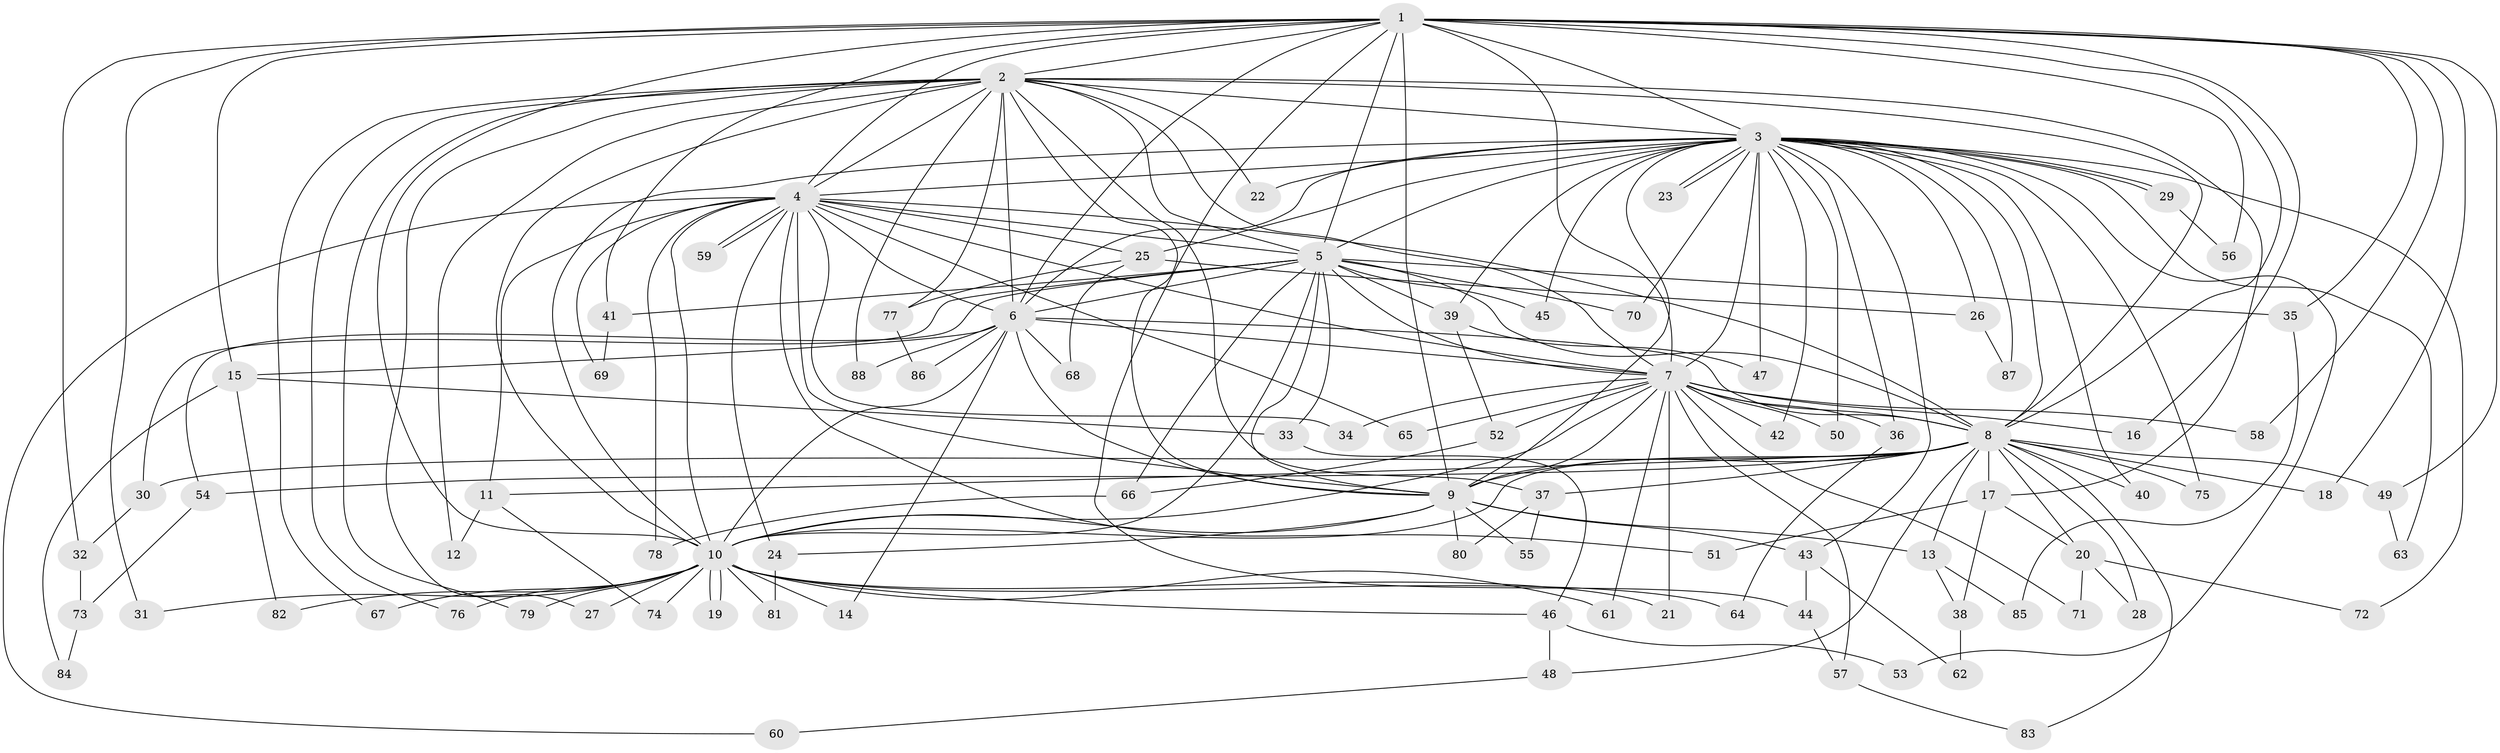 // coarse degree distribution, {18: 0.06451612903225806, 26: 0.016129032258064516, 14: 0.016129032258064516, 4: 0.0967741935483871, 16: 0.016129032258064516, 21: 0.016129032258064516, 2: 0.3548387096774194, 1: 0.04838709677419355, 3: 0.2903225806451613, 22: 0.016129032258064516, 5: 0.04838709677419355, 13: 0.016129032258064516}
// Generated by graph-tools (version 1.1) at 2025/36/03/04/25 23:36:36]
// undirected, 88 vertices, 201 edges
graph export_dot {
  node [color=gray90,style=filled];
  1;
  2;
  3;
  4;
  5;
  6;
  7;
  8;
  9;
  10;
  11;
  12;
  13;
  14;
  15;
  16;
  17;
  18;
  19;
  20;
  21;
  22;
  23;
  24;
  25;
  26;
  27;
  28;
  29;
  30;
  31;
  32;
  33;
  34;
  35;
  36;
  37;
  38;
  39;
  40;
  41;
  42;
  43;
  44;
  45;
  46;
  47;
  48;
  49;
  50;
  51;
  52;
  53;
  54;
  55;
  56;
  57;
  58;
  59;
  60;
  61;
  62;
  63;
  64;
  65;
  66;
  67;
  68;
  69;
  70;
  71;
  72;
  73;
  74;
  75;
  76;
  77;
  78;
  79;
  80;
  81;
  82;
  83;
  84;
  85;
  86;
  87;
  88;
  1 -- 2;
  1 -- 3;
  1 -- 4;
  1 -- 5;
  1 -- 6;
  1 -- 7;
  1 -- 8;
  1 -- 9;
  1 -- 10;
  1 -- 15;
  1 -- 16;
  1 -- 18;
  1 -- 31;
  1 -- 32;
  1 -- 35;
  1 -- 41;
  1 -- 44;
  1 -- 49;
  1 -- 56;
  1 -- 58;
  2 -- 3;
  2 -- 4;
  2 -- 5;
  2 -- 6;
  2 -- 7;
  2 -- 8;
  2 -- 9;
  2 -- 10;
  2 -- 12;
  2 -- 17;
  2 -- 22;
  2 -- 27;
  2 -- 37;
  2 -- 67;
  2 -- 76;
  2 -- 77;
  2 -- 79;
  2 -- 88;
  3 -- 4;
  3 -- 5;
  3 -- 6;
  3 -- 7;
  3 -- 8;
  3 -- 9;
  3 -- 10;
  3 -- 22;
  3 -- 23;
  3 -- 23;
  3 -- 25;
  3 -- 26;
  3 -- 29;
  3 -- 29;
  3 -- 36;
  3 -- 39;
  3 -- 40;
  3 -- 42;
  3 -- 43;
  3 -- 45;
  3 -- 47;
  3 -- 50;
  3 -- 53;
  3 -- 63;
  3 -- 70;
  3 -- 72;
  3 -- 75;
  3 -- 87;
  4 -- 5;
  4 -- 6;
  4 -- 7;
  4 -- 8;
  4 -- 9;
  4 -- 10;
  4 -- 11;
  4 -- 24;
  4 -- 25;
  4 -- 34;
  4 -- 51;
  4 -- 59;
  4 -- 59;
  4 -- 60;
  4 -- 65;
  4 -- 69;
  4 -- 78;
  5 -- 6;
  5 -- 7;
  5 -- 8;
  5 -- 9;
  5 -- 10;
  5 -- 30;
  5 -- 33;
  5 -- 35;
  5 -- 39;
  5 -- 41;
  5 -- 45;
  5 -- 54;
  5 -- 66;
  5 -- 70;
  6 -- 7;
  6 -- 8;
  6 -- 9;
  6 -- 10;
  6 -- 14;
  6 -- 15;
  6 -- 68;
  6 -- 86;
  6 -- 88;
  7 -- 8;
  7 -- 9;
  7 -- 10;
  7 -- 16;
  7 -- 21;
  7 -- 34;
  7 -- 36;
  7 -- 42;
  7 -- 50;
  7 -- 52;
  7 -- 57;
  7 -- 58;
  7 -- 61;
  7 -- 65;
  7 -- 71;
  8 -- 9;
  8 -- 10;
  8 -- 11;
  8 -- 13;
  8 -- 17;
  8 -- 18;
  8 -- 20;
  8 -- 28;
  8 -- 30;
  8 -- 37;
  8 -- 40;
  8 -- 48;
  8 -- 49;
  8 -- 54;
  8 -- 75;
  8 -- 83;
  9 -- 10;
  9 -- 13;
  9 -- 24;
  9 -- 43;
  9 -- 55;
  9 -- 80;
  10 -- 14;
  10 -- 19;
  10 -- 19;
  10 -- 21;
  10 -- 27;
  10 -- 31;
  10 -- 46;
  10 -- 61;
  10 -- 64;
  10 -- 67;
  10 -- 74;
  10 -- 76;
  10 -- 79;
  10 -- 81;
  10 -- 82;
  11 -- 12;
  11 -- 74;
  13 -- 38;
  13 -- 85;
  15 -- 33;
  15 -- 82;
  15 -- 84;
  17 -- 20;
  17 -- 38;
  17 -- 51;
  20 -- 28;
  20 -- 71;
  20 -- 72;
  24 -- 81;
  25 -- 26;
  25 -- 68;
  25 -- 77;
  26 -- 87;
  29 -- 56;
  30 -- 32;
  32 -- 73;
  33 -- 46;
  35 -- 85;
  36 -- 64;
  37 -- 55;
  37 -- 80;
  38 -- 62;
  39 -- 47;
  39 -- 52;
  41 -- 69;
  43 -- 44;
  43 -- 62;
  44 -- 57;
  46 -- 48;
  46 -- 53;
  48 -- 60;
  49 -- 63;
  52 -- 66;
  54 -- 73;
  57 -- 83;
  66 -- 78;
  73 -- 84;
  77 -- 86;
}
